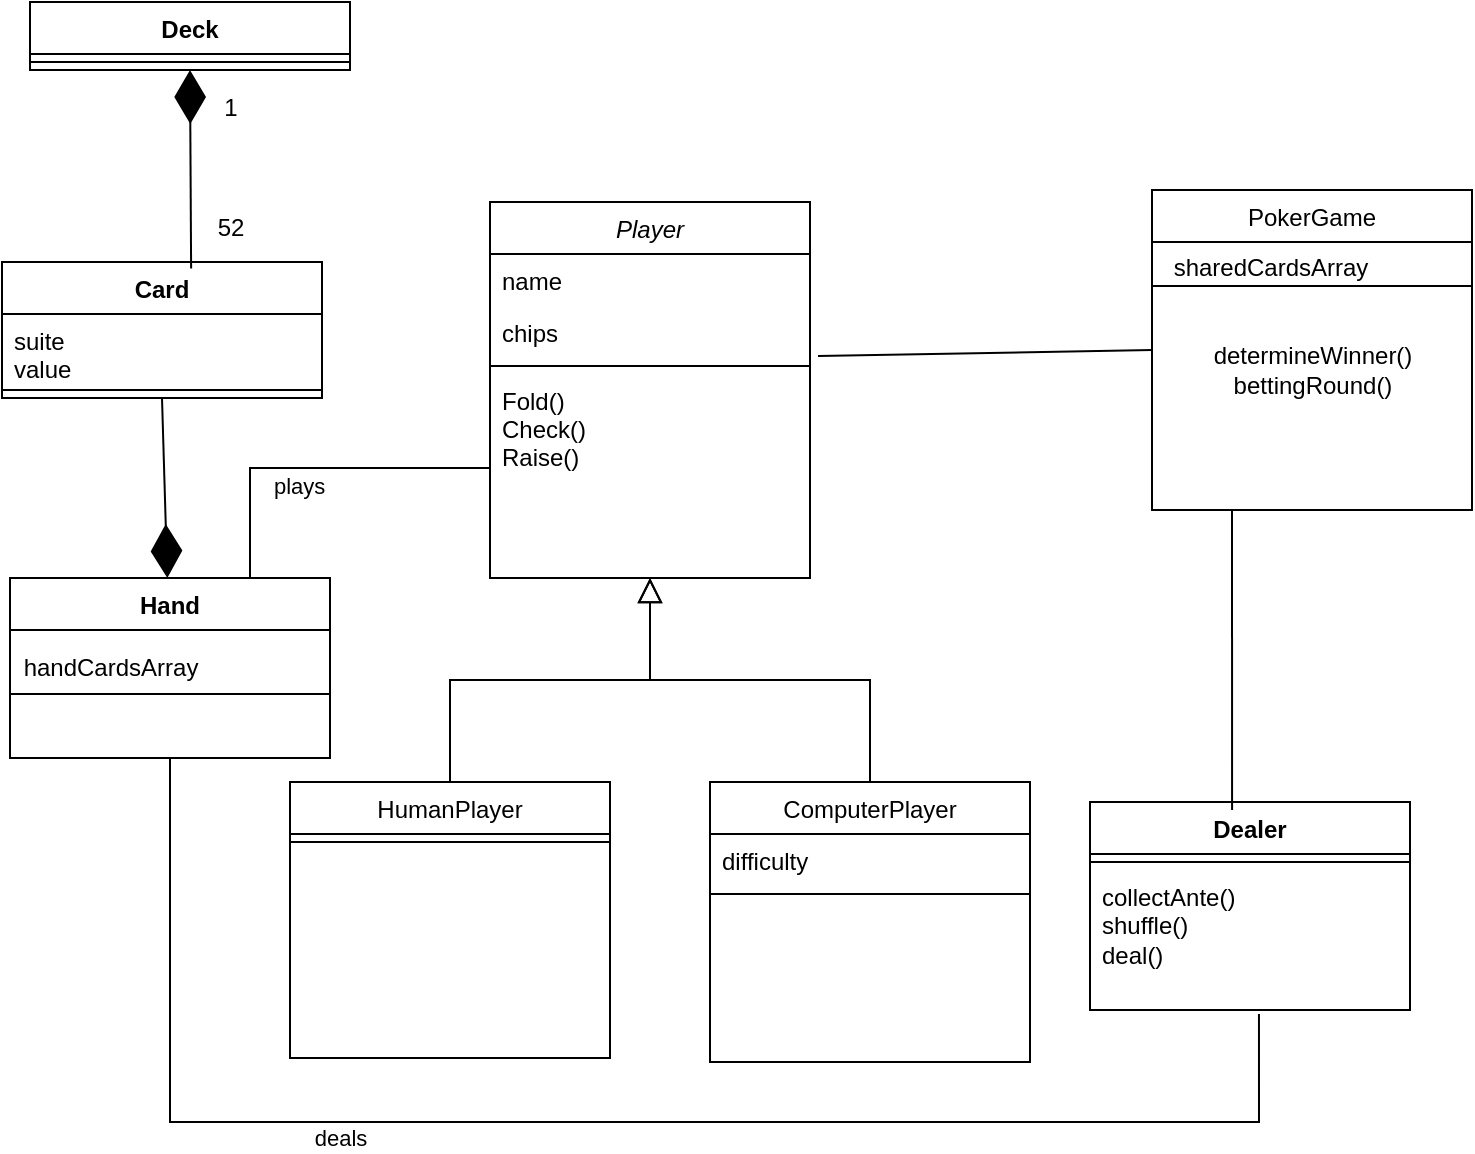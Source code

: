 <mxfile version="23.1.6" type="github">
  <diagram id="C5RBs43oDa-KdzZeNtuy" name="Page-1">
    <mxGraphModel dx="2261" dy="1907" grid="1" gridSize="10" guides="1" tooltips="1" connect="1" arrows="1" fold="1" page="1" pageScale="1" pageWidth="827" pageHeight="1169" math="0" shadow="0">
      <root>
        <mxCell id="WIyWlLk6GJQsqaUBKTNV-0" />
        <mxCell id="WIyWlLk6GJQsqaUBKTNV-1" parent="WIyWlLk6GJQsqaUBKTNV-0" />
        <mxCell id="zkfFHV4jXpPFQw0GAbJ--0" value="Player" style="swimlane;fontStyle=2;align=center;verticalAlign=top;childLayout=stackLayout;horizontal=1;startSize=26;horizontalStack=0;resizeParent=1;resizeLast=0;collapsible=1;marginBottom=0;rounded=0;shadow=0;strokeWidth=1;" parent="WIyWlLk6GJQsqaUBKTNV-1" vertex="1">
          <mxGeometry x="220" y="70" width="160" height="188" as="geometry">
            <mxRectangle x="230" y="140" width="160" height="26" as="alternateBounds" />
          </mxGeometry>
        </mxCell>
        <mxCell id="zkfFHV4jXpPFQw0GAbJ--1" value="name" style="text;align=left;verticalAlign=top;spacingLeft=4;spacingRight=4;overflow=hidden;rotatable=0;points=[[0,0.5],[1,0.5]];portConstraint=eastwest;" parent="zkfFHV4jXpPFQw0GAbJ--0" vertex="1">
          <mxGeometry y="26" width="160" height="26" as="geometry" />
        </mxCell>
        <mxCell id="zkfFHV4jXpPFQw0GAbJ--2" value="chips" style="text;align=left;verticalAlign=top;spacingLeft=4;spacingRight=4;overflow=hidden;rotatable=0;points=[[0,0.5],[1,0.5]];portConstraint=eastwest;rounded=0;shadow=0;html=0;" parent="zkfFHV4jXpPFQw0GAbJ--0" vertex="1">
          <mxGeometry y="52" width="160" height="26" as="geometry" />
        </mxCell>
        <mxCell id="zkfFHV4jXpPFQw0GAbJ--4" value="" style="line;html=1;strokeWidth=1;align=left;verticalAlign=middle;spacingTop=-1;spacingLeft=3;spacingRight=3;rotatable=0;labelPosition=right;points=[];portConstraint=eastwest;" parent="zkfFHV4jXpPFQw0GAbJ--0" vertex="1">
          <mxGeometry y="78" width="160" height="8" as="geometry" />
        </mxCell>
        <mxCell id="zkfFHV4jXpPFQw0GAbJ--5" value="Fold()&#xa;Check()&#xa;Raise()" style="text;align=left;verticalAlign=top;spacingLeft=4;spacingRight=4;overflow=hidden;rotatable=0;points=[[0,0.5],[1,0.5]];portConstraint=eastwest;" parent="zkfFHV4jXpPFQw0GAbJ--0" vertex="1">
          <mxGeometry y="86" width="160" height="94" as="geometry" />
        </mxCell>
        <mxCell id="zkfFHV4jXpPFQw0GAbJ--6" value="HumanPlayer" style="swimlane;fontStyle=0;align=center;verticalAlign=top;childLayout=stackLayout;horizontal=1;startSize=26;horizontalStack=0;resizeParent=1;resizeLast=0;collapsible=1;marginBottom=0;rounded=0;shadow=0;strokeWidth=1;" parent="WIyWlLk6GJQsqaUBKTNV-1" vertex="1">
          <mxGeometry x="120" y="360" width="160" height="138" as="geometry">
            <mxRectangle x="130" y="380" width="160" height="26" as="alternateBounds" />
          </mxGeometry>
        </mxCell>
        <mxCell id="zkfFHV4jXpPFQw0GAbJ--9" value="" style="line;html=1;strokeWidth=1;align=left;verticalAlign=middle;spacingTop=-1;spacingLeft=3;spacingRight=3;rotatable=0;labelPosition=right;points=[];portConstraint=eastwest;" parent="zkfFHV4jXpPFQw0GAbJ--6" vertex="1">
          <mxGeometry y="26" width="160" height="8" as="geometry" />
        </mxCell>
        <mxCell id="zkfFHV4jXpPFQw0GAbJ--12" value="" style="endArrow=block;endSize=10;endFill=0;shadow=0;strokeWidth=1;rounded=0;edgeStyle=elbowEdgeStyle;elbow=vertical;" parent="WIyWlLk6GJQsqaUBKTNV-1" source="zkfFHV4jXpPFQw0GAbJ--6" target="zkfFHV4jXpPFQw0GAbJ--0" edge="1">
          <mxGeometry width="160" relative="1" as="geometry">
            <mxPoint x="200" y="203" as="sourcePoint" />
            <mxPoint x="200" y="203" as="targetPoint" />
          </mxGeometry>
        </mxCell>
        <mxCell id="zkfFHV4jXpPFQw0GAbJ--13" value="ComputerPlayer" style="swimlane;fontStyle=0;align=center;verticalAlign=top;childLayout=stackLayout;horizontal=1;startSize=26;horizontalStack=0;resizeParent=1;resizeLast=0;collapsible=1;marginBottom=0;rounded=0;shadow=0;strokeWidth=1;" parent="WIyWlLk6GJQsqaUBKTNV-1" vertex="1">
          <mxGeometry x="330" y="360" width="160" height="140" as="geometry">
            <mxRectangle x="340" y="380" width="170" height="26" as="alternateBounds" />
          </mxGeometry>
        </mxCell>
        <mxCell id="zkfFHV4jXpPFQw0GAbJ--14" value="difficulty" style="text;align=left;verticalAlign=top;spacingLeft=4;spacingRight=4;overflow=hidden;rotatable=0;points=[[0,0.5],[1,0.5]];portConstraint=eastwest;" parent="zkfFHV4jXpPFQw0GAbJ--13" vertex="1">
          <mxGeometry y="26" width="160" height="26" as="geometry" />
        </mxCell>
        <mxCell id="zkfFHV4jXpPFQw0GAbJ--15" value="" style="line;html=1;strokeWidth=1;align=left;verticalAlign=middle;spacingTop=-1;spacingLeft=3;spacingRight=3;rotatable=0;labelPosition=right;points=[];portConstraint=eastwest;" parent="zkfFHV4jXpPFQw0GAbJ--13" vertex="1">
          <mxGeometry y="52" width="160" height="8" as="geometry" />
        </mxCell>
        <mxCell id="zkfFHV4jXpPFQw0GAbJ--16" value="" style="endArrow=block;endSize=10;endFill=0;shadow=0;strokeWidth=1;rounded=0;edgeStyle=elbowEdgeStyle;elbow=vertical;" parent="WIyWlLk6GJQsqaUBKTNV-1" source="zkfFHV4jXpPFQw0GAbJ--13" target="zkfFHV4jXpPFQw0GAbJ--0" edge="1">
          <mxGeometry width="160" relative="1" as="geometry">
            <mxPoint x="210" y="373" as="sourcePoint" />
            <mxPoint x="310" y="271" as="targetPoint" />
          </mxGeometry>
        </mxCell>
        <mxCell id="zkfFHV4jXpPFQw0GAbJ--17" value="PokerGame" style="swimlane;fontStyle=0;align=center;verticalAlign=top;childLayout=stackLayout;horizontal=1;startSize=26;horizontalStack=0;resizeParent=1;resizeLast=0;collapsible=1;marginBottom=0;rounded=0;shadow=0;strokeWidth=1;" parent="WIyWlLk6GJQsqaUBKTNV-1" vertex="1">
          <mxGeometry x="551" y="64" width="160" height="160" as="geometry">
            <mxRectangle x="550" y="140" width="160" height="26" as="alternateBounds" />
          </mxGeometry>
        </mxCell>
        <mxCell id="zkfFHV4jXpPFQw0GAbJ--23" value="" style="line;html=1;strokeWidth=1;align=left;verticalAlign=middle;spacingTop=-1;spacingLeft=3;spacingRight=3;rotatable=0;labelPosition=right;points=[];portConstraint=eastwest;" parent="zkfFHV4jXpPFQw0GAbJ--17" vertex="1">
          <mxGeometry y="26" width="160" height="44" as="geometry" />
        </mxCell>
        <mxCell id="Vdm75aAGXVgnNg-ZOMZM-23" value="determineWinner()&lt;br&gt;bettingRound()" style="text;html=1;align=center;verticalAlign=middle;resizable=0;points=[];autosize=1;strokeColor=none;fillColor=none;" parent="zkfFHV4jXpPFQw0GAbJ--17" vertex="1">
          <mxGeometry y="70" width="160" height="40" as="geometry" />
        </mxCell>
        <mxCell id="Vdm75aAGXVgnNg-ZOMZM-4" value="Dealer" style="swimlane;fontStyle=1;align=center;verticalAlign=top;childLayout=stackLayout;horizontal=1;startSize=26;horizontalStack=0;resizeParent=1;resizeParentMax=0;resizeLast=0;collapsible=1;marginBottom=0;whiteSpace=wrap;html=1;" parent="WIyWlLk6GJQsqaUBKTNV-1" vertex="1">
          <mxGeometry x="520" y="370" width="160" height="104" as="geometry" />
        </mxCell>
        <mxCell id="Vdm75aAGXVgnNg-ZOMZM-6" value="" style="line;strokeWidth=1;fillColor=none;align=left;verticalAlign=middle;spacingTop=-1;spacingLeft=3;spacingRight=3;rotatable=0;labelPosition=right;points=[];portConstraint=eastwest;strokeColor=inherit;" parent="Vdm75aAGXVgnNg-ZOMZM-4" vertex="1">
          <mxGeometry y="26" width="160" height="8" as="geometry" />
        </mxCell>
        <mxCell id="Vdm75aAGXVgnNg-ZOMZM-7" value="collectAnte()&lt;div&gt;shuffle()&lt;/div&gt;&lt;div&gt;deal()&lt;/div&gt;" style="text;strokeColor=none;fillColor=none;align=left;verticalAlign=top;spacingLeft=4;spacingRight=4;overflow=hidden;rotatable=0;points=[[0,0.5],[1,0.5]];portConstraint=eastwest;whiteSpace=wrap;html=1;" parent="Vdm75aAGXVgnNg-ZOMZM-4" vertex="1">
          <mxGeometry y="34" width="160" height="70" as="geometry" />
        </mxCell>
        <mxCell id="Vdm75aAGXVgnNg-ZOMZM-8" value="Deck" style="swimlane;fontStyle=1;align=center;verticalAlign=top;childLayout=stackLayout;horizontal=1;startSize=26;horizontalStack=0;resizeParent=1;resizeParentMax=0;resizeLast=0;collapsible=1;marginBottom=0;whiteSpace=wrap;html=1;" parent="WIyWlLk6GJQsqaUBKTNV-1" vertex="1">
          <mxGeometry x="-10" y="-30" width="160" height="34" as="geometry" />
        </mxCell>
        <mxCell id="Vdm75aAGXVgnNg-ZOMZM-10" value="" style="line;strokeWidth=1;fillColor=none;align=left;verticalAlign=middle;spacingTop=-1;spacingLeft=3;spacingRight=3;rotatable=0;labelPosition=right;points=[];portConstraint=eastwest;strokeColor=inherit;" parent="Vdm75aAGXVgnNg-ZOMZM-8" vertex="1">
          <mxGeometry y="26" width="160" height="8" as="geometry" />
        </mxCell>
        <mxCell id="Vdm75aAGXVgnNg-ZOMZM-12" value="Card" style="swimlane;fontStyle=1;align=center;verticalAlign=top;childLayout=stackLayout;horizontal=1;startSize=26;horizontalStack=0;resizeParent=1;resizeParentMax=0;resizeLast=0;collapsible=1;marginBottom=0;whiteSpace=wrap;html=1;" parent="WIyWlLk6GJQsqaUBKTNV-1" vertex="1">
          <mxGeometry x="-24" y="100" width="160" height="68" as="geometry" />
        </mxCell>
        <mxCell id="Vdm75aAGXVgnNg-ZOMZM-13" value="suite&lt;div&gt;value&lt;/div&gt;" style="text;strokeColor=none;fillColor=none;align=left;verticalAlign=top;spacingLeft=4;spacingRight=4;overflow=hidden;rotatable=0;points=[[0,0.5],[1,0.5]];portConstraint=eastwest;whiteSpace=wrap;html=1;" parent="Vdm75aAGXVgnNg-ZOMZM-12" vertex="1">
          <mxGeometry y="26" width="160" height="34" as="geometry" />
        </mxCell>
        <mxCell id="Vdm75aAGXVgnNg-ZOMZM-14" value="" style="line;strokeWidth=1;fillColor=none;align=left;verticalAlign=middle;spacingTop=-1;spacingLeft=3;spacingRight=3;rotatable=0;labelPosition=right;points=[];portConstraint=eastwest;strokeColor=inherit;" parent="Vdm75aAGXVgnNg-ZOMZM-12" vertex="1">
          <mxGeometry y="60" width="160" height="8" as="geometry" />
        </mxCell>
        <mxCell id="Vdm75aAGXVgnNg-ZOMZM-16" value="Hand" style="swimlane;fontStyle=1;align=center;verticalAlign=top;childLayout=stackLayout;horizontal=1;startSize=26;horizontalStack=0;resizeParent=1;resizeParentMax=0;resizeLast=0;collapsible=1;marginBottom=0;whiteSpace=wrap;html=1;" parent="WIyWlLk6GJQsqaUBKTNV-1" vertex="1">
          <mxGeometry x="-20" y="258" width="160" height="90" as="geometry" />
        </mxCell>
        <mxCell id="Vdm75aAGXVgnNg-ZOMZM-18" value="" style="line;strokeWidth=1;fillColor=none;align=left;verticalAlign=middle;spacingTop=-1;spacingLeft=3;spacingRight=3;rotatable=0;labelPosition=right;points=[];portConstraint=eastwest;strokeColor=inherit;" parent="Vdm75aAGXVgnNg-ZOMZM-16" vertex="1">
          <mxGeometry y="26" width="160" height="64" as="geometry" />
        </mxCell>
        <mxCell id="Vdm75aAGXVgnNg-ZOMZM-20" value="" style="endArrow=diamondThin;endFill=1;endSize=24;html=1;rounded=0;exitX=0.591;exitY=0.047;exitDx=0;exitDy=0;exitPerimeter=0;entryX=0.5;entryY=1;entryDx=0;entryDy=0;" parent="WIyWlLk6GJQsqaUBKTNV-1" source="Vdm75aAGXVgnNg-ZOMZM-12" target="Vdm75aAGXVgnNg-ZOMZM-8" edge="1">
          <mxGeometry width="160" relative="1" as="geometry">
            <mxPoint x="330" y="190" as="sourcePoint" />
            <mxPoint x="90" y="10" as="targetPoint" />
          </mxGeometry>
        </mxCell>
        <mxCell id="Vdm75aAGXVgnNg-ZOMZM-22" value="" style="endArrow=diamondThin;endFill=1;endSize=24;html=1;rounded=0;exitX=0.5;exitY=1;exitDx=0;exitDy=0;" parent="WIyWlLk6GJQsqaUBKTNV-1" source="Vdm75aAGXVgnNg-ZOMZM-12" target="Vdm75aAGXVgnNg-ZOMZM-16" edge="1">
          <mxGeometry width="160" relative="1" as="geometry">
            <mxPoint x="58.56" y="184.492" as="sourcePoint" />
            <mxPoint x="30" y="340" as="targetPoint" />
          </mxGeometry>
        </mxCell>
        <mxCell id="Vdm75aAGXVgnNg-ZOMZM-24" value="" style="endArrow=none;html=1;edgeStyle=orthogonalEdgeStyle;rounded=0;exitX=0.25;exitY=1;exitDx=0;exitDy=0;entryX=0.444;entryY=0.038;entryDx=0;entryDy=0;entryPerimeter=0;" parent="WIyWlLk6GJQsqaUBKTNV-1" source="zkfFHV4jXpPFQw0GAbJ--17" target="Vdm75aAGXVgnNg-ZOMZM-4" edge="1">
          <mxGeometry relative="1" as="geometry">
            <mxPoint x="590" y="140" as="sourcePoint" />
            <mxPoint x="490" y="320" as="targetPoint" />
          </mxGeometry>
        </mxCell>
        <mxCell id="Vdm75aAGXVgnNg-ZOMZM-27" value="" style="endArrow=none;html=1;edgeStyle=orthogonalEdgeStyle;rounded=0;exitX=0.5;exitY=1;exitDx=0;exitDy=0;entryX=0.528;entryY=1.029;entryDx=0;entryDy=0;entryPerimeter=0;" parent="WIyWlLk6GJQsqaUBKTNV-1" source="Vdm75aAGXVgnNg-ZOMZM-16" target="Vdm75aAGXVgnNg-ZOMZM-7" edge="1">
          <mxGeometry relative="1" as="geometry">
            <mxPoint x="43.52" y="343.012" as="sourcePoint" />
            <mxPoint x="601" y="385" as="targetPoint" />
            <Array as="points">
              <mxPoint x="60" y="530" />
              <mxPoint x="605" y="530" />
            </Array>
          </mxGeometry>
        </mxCell>
        <mxCell id="Vdm75aAGXVgnNg-ZOMZM-28" value="deals" style="edgeLabel;html=1;align=center;verticalAlign=middle;resizable=0;points=[];" parent="Vdm75aAGXVgnNg-ZOMZM-27" vertex="1" connectable="0">
          <mxGeometry x="-0.316" y="-7" relative="1" as="geometry">
            <mxPoint y="1" as="offset" />
          </mxGeometry>
        </mxCell>
        <mxCell id="4Kk-PziLxzrBO2nrTw1P-0" value="1" style="text;html=1;align=center;verticalAlign=middle;resizable=0;points=[];autosize=1;strokeColor=none;fillColor=none;" vertex="1" parent="WIyWlLk6GJQsqaUBKTNV-1">
          <mxGeometry x="75" y="8" width="30" height="30" as="geometry" />
        </mxCell>
        <mxCell id="4Kk-PziLxzrBO2nrTw1P-1" value="52" style="text;html=1;align=center;verticalAlign=middle;resizable=0;points=[];autosize=1;strokeColor=none;fillColor=none;" vertex="1" parent="WIyWlLk6GJQsqaUBKTNV-1">
          <mxGeometry x="70" y="68" width="40" height="30" as="geometry" />
        </mxCell>
        <mxCell id="4Kk-PziLxzrBO2nrTw1P-2" value="" style="endArrow=none;html=1;edgeStyle=orthogonalEdgeStyle;rounded=0;exitX=0.75;exitY=0;exitDx=0;exitDy=0;entryX=0;entryY=0.5;entryDx=0;entryDy=0;" edge="1" parent="WIyWlLk6GJQsqaUBKTNV-1" source="Vdm75aAGXVgnNg-ZOMZM-16" target="zkfFHV4jXpPFQw0GAbJ--5">
          <mxGeometry relative="1" as="geometry">
            <mxPoint x="160" y="240" as="sourcePoint" />
            <mxPoint x="320" y="240" as="targetPoint" />
          </mxGeometry>
        </mxCell>
        <mxCell id="4Kk-PziLxzrBO2nrTw1P-3" value="plays" style="edgeLabel;resizable=0;html=1;align=left;verticalAlign=bottom;" connectable="0" vertex="1" parent="4Kk-PziLxzrBO2nrTw1P-2">
          <mxGeometry x="-1" relative="1" as="geometry">
            <mxPoint x="10" y="-38" as="offset" />
          </mxGeometry>
        </mxCell>
        <mxCell id="4Kk-PziLxzrBO2nrTw1P-5" value="" style="endArrow=none;html=1;rounded=0;entryX=0;entryY=0.5;entryDx=0;entryDy=0;exitX=1.025;exitY=0.962;exitDx=0;exitDy=0;exitPerimeter=0;" edge="1" parent="WIyWlLk6GJQsqaUBKTNV-1" source="zkfFHV4jXpPFQw0GAbJ--2" target="zkfFHV4jXpPFQw0GAbJ--17">
          <mxGeometry width="50" height="50" relative="1" as="geometry">
            <mxPoint x="210" y="260" as="sourcePoint" />
            <mxPoint x="260" y="210" as="targetPoint" />
          </mxGeometry>
        </mxCell>
        <mxCell id="4Kk-PziLxzrBO2nrTw1P-7" value="sharedCardsArray" style="text;html=1;align=center;verticalAlign=middle;resizable=0;points=[];autosize=1;strokeColor=none;fillColor=none;" vertex="1" parent="WIyWlLk6GJQsqaUBKTNV-1">
          <mxGeometry x="550" y="88" width="120" height="30" as="geometry" />
        </mxCell>
        <mxCell id="4Kk-PziLxzrBO2nrTw1P-8" value="handCardsArray" style="text;html=1;align=center;verticalAlign=middle;resizable=0;points=[];autosize=1;strokeColor=none;fillColor=none;" vertex="1" parent="WIyWlLk6GJQsqaUBKTNV-1">
          <mxGeometry x="-25" y="288" width="110" height="30" as="geometry" />
        </mxCell>
      </root>
    </mxGraphModel>
  </diagram>
</mxfile>
